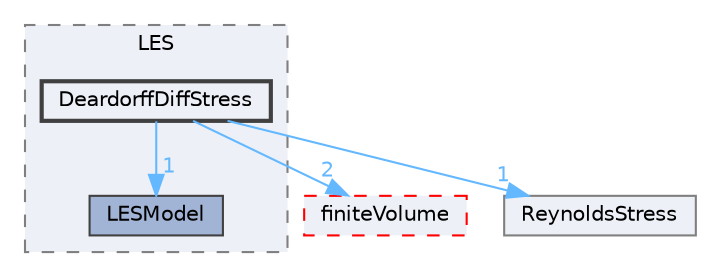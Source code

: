 digraph "src/TurbulenceModels/turbulenceModels/LES/DeardorffDiffStress"
{
 // LATEX_PDF_SIZE
  bgcolor="transparent";
  edge [fontname=Helvetica,fontsize=10,labelfontname=Helvetica,labelfontsize=10];
  node [fontname=Helvetica,fontsize=10,shape=box,height=0.2,width=0.4];
  compound=true
  subgraph clusterdir_9fc1e48ca755258281286cef4f8e0bec {
    graph [ bgcolor="#edf0f7", pencolor="grey50", label="LES", fontname=Helvetica,fontsize=10 style="filled,dashed", URL="dir_9fc1e48ca755258281286cef4f8e0bec.html",tooltip=""]
  dir_94eb6700438052f81c716d2ea2d30c0a [label="LESModel", fillcolor="#a2b4d6", color="grey25", style="filled", URL="dir_94eb6700438052f81c716d2ea2d30c0a.html",tooltip=""];
  dir_0b69ce3cb4925b5506e8ef5271e38bee [label="DeardorffDiffStress", fillcolor="#edf0f7", color="grey25", style="filled,bold", URL="dir_0b69ce3cb4925b5506e8ef5271e38bee.html",tooltip=""];
  }
  dir_9bd15774b555cf7259a6fa18f99fe99b [label="finiteVolume", fillcolor="#edf0f7", color="red", style="filled,dashed", URL="dir_9bd15774b555cf7259a6fa18f99fe99b.html",tooltip=""];
  dir_a67c08fbd1e754f82bdfbdb2e52c41bb [label="ReynoldsStress", fillcolor="#edf0f7", color="grey50", style="filled", URL="dir_a67c08fbd1e754f82bdfbdb2e52c41bb.html",tooltip=""];
  dir_0b69ce3cb4925b5506e8ef5271e38bee->dir_94eb6700438052f81c716d2ea2d30c0a [headlabel="1", labeldistance=1.5 headhref="dir_000824_002145.html" href="dir_000824_002145.html" color="steelblue1" fontcolor="steelblue1"];
  dir_0b69ce3cb4925b5506e8ef5271e38bee->dir_9bd15774b555cf7259a6fa18f99fe99b [headlabel="2", labeldistance=1.5 headhref="dir_000824_001387.html" href="dir_000824_001387.html" color="steelblue1" fontcolor="steelblue1"];
  dir_0b69ce3cb4925b5506e8ef5271e38bee->dir_a67c08fbd1e754f82bdfbdb2e52c41bb [headlabel="1", labeldistance=1.5 headhref="dir_000824_003336.html" href="dir_000824_003336.html" color="steelblue1" fontcolor="steelblue1"];
}
